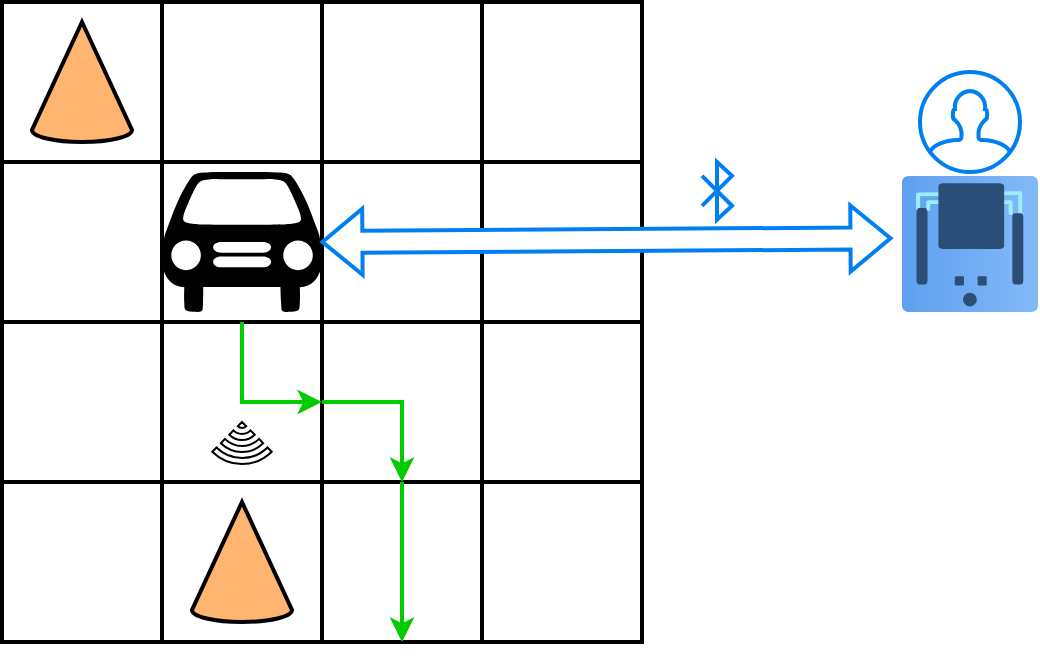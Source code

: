 <mxfile version="25.0.3">
  <diagram name="Page-1" id="197159a0-c6a4-9194-75a8-e4174976684c">
    <mxGraphModel dx="1514" dy="1148" grid="1" gridSize="10" guides="1" tooltips="1" connect="1" arrows="1" fold="1" page="1" pageScale="1.5" pageWidth="1169" pageHeight="826" background="none" math="0" shadow="0">
      <root>
        <mxCell id="0" style=";html=1;" />
        <mxCell id="1" style=";html=1;" parent="0" />
        <mxCell id="40f0MfoPCB0EXcPF3KHb-2" value="" style="image;aspect=fixed;html=1;points=[];align=center;fontSize=12;image=img/lib/azure2/other/Defender_PLC.svg;" vertex="1" parent="1">
          <mxGeometry x="490" y="127" width="68" height="68" as="geometry" />
        </mxCell>
        <mxCell id="40f0MfoPCB0EXcPF3KHb-3" value="" style="shape=mxgraph.signs.transportation.car_1;html=1;pointerEvents=1;fillColor=#000000;strokeColor=none;verticalLabelPosition=bottom;verticalAlign=top;align=center;" vertex="1" parent="1">
          <mxGeometry x="120" y="125" width="80" height="70" as="geometry" />
        </mxCell>
        <mxCell id="40f0MfoPCB0EXcPF3KHb-5" value="" style="whiteSpace=wrap;html=1;aspect=fixed;strokeWidth=2;" vertex="1" parent="1">
          <mxGeometry x="40" y="40" width="80" height="80" as="geometry" />
        </mxCell>
        <mxCell id="40f0MfoPCB0EXcPF3KHb-6" value="" style="whiteSpace=wrap;html=1;aspect=fixed;strokeWidth=2;" vertex="1" parent="1">
          <mxGeometry x="120" y="40" width="80" height="80" as="geometry" />
        </mxCell>
        <mxCell id="40f0MfoPCB0EXcPF3KHb-7" value="" style="whiteSpace=wrap;html=1;aspect=fixed;strokeWidth=2;" vertex="1" parent="1">
          <mxGeometry x="40" y="120" width="80" height="80" as="geometry" />
        </mxCell>
        <mxCell id="40f0MfoPCB0EXcPF3KHb-8" value="" style="whiteSpace=wrap;html=1;aspect=fixed;strokeWidth=2;" vertex="1" parent="1">
          <mxGeometry x="200" y="40" width="80" height="80" as="geometry" />
        </mxCell>
        <mxCell id="40f0MfoPCB0EXcPF3KHb-9" value="" style="whiteSpace=wrap;html=1;aspect=fixed;strokeWidth=2;" vertex="1" parent="1">
          <mxGeometry x="120" y="200" width="80" height="80" as="geometry" />
        </mxCell>
        <mxCell id="40f0MfoPCB0EXcPF3KHb-11" value="" style="whiteSpace=wrap;html=1;aspect=fixed;strokeWidth=2;" vertex="1" parent="1">
          <mxGeometry x="200" y="120" width="80" height="80" as="geometry" />
        </mxCell>
        <mxCell id="40f0MfoPCB0EXcPF3KHb-12" value="" style="whiteSpace=wrap;html=1;aspect=fixed;strokeWidth=2;" vertex="1" parent="1">
          <mxGeometry x="40" y="200" width="80" height="80" as="geometry" />
        </mxCell>
        <mxCell id="40f0MfoPCB0EXcPF3KHb-13" value="" style="whiteSpace=wrap;html=1;aspect=fixed;strokeWidth=2;" vertex="1" parent="1">
          <mxGeometry x="200" y="200" width="80" height="80" as="geometry" />
        </mxCell>
        <mxCell id="40f0MfoPCB0EXcPF3KHb-15" value="" style="verticalLabelPosition=bottom;verticalAlign=top;html=1;shape=mxgraph.basic.cone2;dx=0.5;dy=0.9;strokeWidth=2;fillColor=#FFB570;" vertex="1" parent="1">
          <mxGeometry x="55" y="50" width="50" height="60" as="geometry" />
        </mxCell>
        <mxCell id="40f0MfoPCB0EXcPF3KHb-16" value="" style="whiteSpace=wrap;html=1;aspect=fixed;strokeWidth=2;" vertex="1" parent="1">
          <mxGeometry x="280" y="40" width="80" height="80" as="geometry" />
        </mxCell>
        <mxCell id="40f0MfoPCB0EXcPF3KHb-17" value="" style="whiteSpace=wrap;html=1;aspect=fixed;strokeWidth=2;" vertex="1" parent="1">
          <mxGeometry x="280" y="120" width="80" height="80" as="geometry" />
        </mxCell>
        <mxCell id="40f0MfoPCB0EXcPF3KHb-18" value="" style="whiteSpace=wrap;html=1;aspect=fixed;strokeWidth=2;" vertex="1" parent="1">
          <mxGeometry x="280" y="200" width="80" height="80" as="geometry" />
        </mxCell>
        <mxCell id="40f0MfoPCB0EXcPF3KHb-19" value="" style="whiteSpace=wrap;html=1;aspect=fixed;strokeWidth=2;" vertex="1" parent="1">
          <mxGeometry x="40" y="280" width="80" height="80" as="geometry" />
        </mxCell>
        <mxCell id="40f0MfoPCB0EXcPF3KHb-20" value="" style="whiteSpace=wrap;html=1;aspect=fixed;strokeWidth=2;" vertex="1" parent="1">
          <mxGeometry x="120" y="280" width="80" height="80" as="geometry" />
        </mxCell>
        <mxCell id="40f0MfoPCB0EXcPF3KHb-21" value="" style="whiteSpace=wrap;html=1;aspect=fixed;strokeWidth=2;" vertex="1" parent="1">
          <mxGeometry x="200" y="280" width="80" height="80" as="geometry" />
        </mxCell>
        <mxCell id="40f0MfoPCB0EXcPF3KHb-22" value="" style="whiteSpace=wrap;html=1;aspect=fixed;strokeWidth=2;" vertex="1" parent="1">
          <mxGeometry x="280" y="280" width="80" height="80" as="geometry" />
        </mxCell>
        <mxCell id="40f0MfoPCB0EXcPF3KHb-23" value="" style="html=1;verticalLabelPosition=bottom;align=center;labelBackgroundColor=#ffffff;verticalAlign=top;strokeWidth=2;strokeColor=#0080F0;shadow=0;dashed=0;shape=mxgraph.ios7.icons.user;" vertex="1" parent="1">
          <mxGeometry x="499" y="75" width="50" height="50" as="geometry" />
        </mxCell>
        <mxCell id="40f0MfoPCB0EXcPF3KHb-24" value="" style="html=1;verticalLabelPosition=bottom;align=center;labelBackgroundColor=#ffffff;verticalAlign=top;strokeWidth=2;strokeColor=#0080F0;shadow=0;dashed=0;shape=mxgraph.ios7.icons.bluetooth;pointerEvents=1" vertex="1" parent="1">
          <mxGeometry x="390" y="120" width="15" height="28.8" as="geometry" />
        </mxCell>
        <mxCell id="40f0MfoPCB0EXcPF3KHb-25" value="" style="shape=flexArrow;endArrow=classic;startArrow=classic;html=1;rounded=0;exitX=0.99;exitY=0.5;exitDx=0;exitDy=0;exitPerimeter=0;entryX=-0.07;entryY=0.458;entryDx=0;entryDy=0;entryPerimeter=0;strokeWidth=2;strokeColor=#0080F0;fillColor=default;" edge="1" parent="1" source="40f0MfoPCB0EXcPF3KHb-3" target="40f0MfoPCB0EXcPF3KHb-2">
          <mxGeometry width="100" height="100" relative="1" as="geometry">
            <mxPoint x="560" y="560" as="sourcePoint" />
            <mxPoint x="660" y="460" as="targetPoint" />
          </mxGeometry>
        </mxCell>
        <mxCell id="40f0MfoPCB0EXcPF3KHb-27" value="" style="verticalLabelPosition=bottom;verticalAlign=top;html=1;shape=mxgraph.basic.cone2;dx=0.5;dy=0.9;strokeWidth=2;fillColor=#FFB570;" vertex="1" parent="1">
          <mxGeometry x="135" y="290" width="50" height="60" as="geometry" />
        </mxCell>
        <mxCell id="40f0MfoPCB0EXcPF3KHb-28" value="" style="endArrow=classic;html=1;rounded=0;strokeWidth=2;exitX=0.5;exitY=0;exitDx=0;exitDy=0;entryX=1;entryY=0.5;entryDx=0;entryDy=0;strokeColor=#00CC00;" edge="1" parent="1" source="40f0MfoPCB0EXcPF3KHb-9" target="40f0MfoPCB0EXcPF3KHb-9">
          <mxGeometry width="50" height="50" relative="1" as="geometry">
            <mxPoint x="580" y="530" as="sourcePoint" />
            <mxPoint x="630" y="480" as="targetPoint" />
            <Array as="points">
              <mxPoint x="160" y="240" />
            </Array>
          </mxGeometry>
        </mxCell>
        <mxCell id="40f0MfoPCB0EXcPF3KHb-29" value="" style="endArrow=classic;html=1;rounded=0;strokeWidth=2;exitX=1;exitY=0.5;exitDx=0;exitDy=0;entryX=0.5;entryY=1;entryDx=0;entryDy=0;strokeColor=#00CC00;" edge="1" parent="1" source="40f0MfoPCB0EXcPF3KHb-9" target="40f0MfoPCB0EXcPF3KHb-13">
          <mxGeometry width="50" height="50" relative="1" as="geometry">
            <mxPoint x="170" y="210" as="sourcePoint" />
            <mxPoint x="210" y="250" as="targetPoint" />
            <Array as="points">
              <mxPoint x="240" y="240" />
            </Array>
          </mxGeometry>
        </mxCell>
        <mxCell id="40f0MfoPCB0EXcPF3KHb-30" value="" style="endArrow=classic;html=1;rounded=0;strokeWidth=2;exitX=0.5;exitY=1;exitDx=0;exitDy=0;entryX=0.5;entryY=1;entryDx=0;entryDy=0;strokeColor=#00CC00;" edge="1" parent="1" source="40f0MfoPCB0EXcPF3KHb-13" target="40f0MfoPCB0EXcPF3KHb-21">
          <mxGeometry width="50" height="50" relative="1" as="geometry">
            <mxPoint x="180" y="220" as="sourcePoint" />
            <mxPoint x="220" y="260" as="targetPoint" />
            <Array as="points" />
          </mxGeometry>
        </mxCell>
        <mxCell id="40f0MfoPCB0EXcPF3KHb-31" value="" style="html=1;verticalLabelPosition=bottom;align=center;labelBackgroundColor=#ffffff;verticalAlign=top;strokeWidth=1;strokeColor=#000000;shadow=0;shape=mxgraph.ios7.icons.wifi;pointerEvents=1;direction=west;" vertex="1" parent="1">
          <mxGeometry x="145.15" y="250" width="29.7" height="21" as="geometry" />
        </mxCell>
      </root>
    </mxGraphModel>
  </diagram>
</mxfile>
